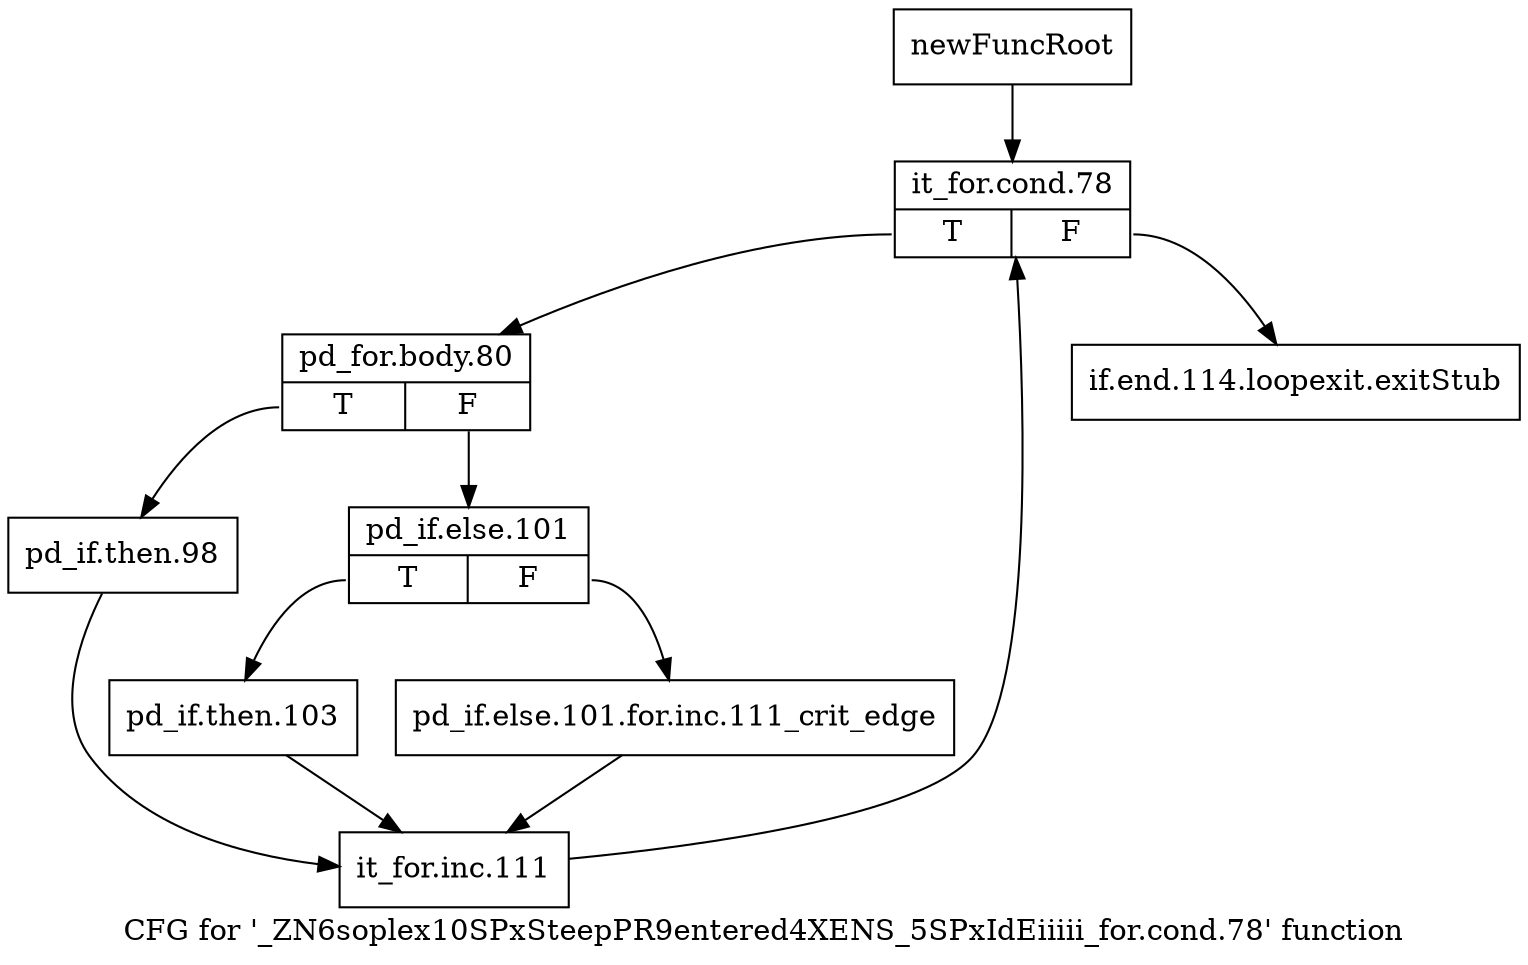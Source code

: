 digraph "CFG for '_ZN6soplex10SPxSteepPR9entered4XENS_5SPxIdEiiiii_for.cond.78' function" {
	label="CFG for '_ZN6soplex10SPxSteepPR9entered4XENS_5SPxIdEiiiii_for.cond.78' function";

	Node0x2f19f60 [shape=record,label="{newFuncRoot}"];
	Node0x2f19f60 -> Node0x2f1a000;
	Node0x2f19fb0 [shape=record,label="{if.end.114.loopexit.exitStub}"];
	Node0x2f1a000 [shape=record,label="{it_for.cond.78|{<s0>T|<s1>F}}"];
	Node0x2f1a000:s0 -> Node0x2f1a050;
	Node0x2f1a000:s1 -> Node0x2f19fb0;
	Node0x2f1a050 [shape=record,label="{pd_for.body.80|{<s0>T|<s1>F}}"];
	Node0x2f1a050:s0 -> Node0x2f1a190;
	Node0x2f1a050:s1 -> Node0x2f1a0a0;
	Node0x2f1a0a0 [shape=record,label="{pd_if.else.101|{<s0>T|<s1>F}}"];
	Node0x2f1a0a0:s0 -> Node0x2f1a140;
	Node0x2f1a0a0:s1 -> Node0x2f1a0f0;
	Node0x2f1a0f0 [shape=record,label="{pd_if.else.101.for.inc.111_crit_edge}"];
	Node0x2f1a0f0 -> Node0x2f1a1e0;
	Node0x2f1a140 [shape=record,label="{pd_if.then.103}"];
	Node0x2f1a140 -> Node0x2f1a1e0;
	Node0x2f1a190 [shape=record,label="{pd_if.then.98}"];
	Node0x2f1a190 -> Node0x2f1a1e0;
	Node0x2f1a1e0 [shape=record,label="{it_for.inc.111}"];
	Node0x2f1a1e0 -> Node0x2f1a000;
}
